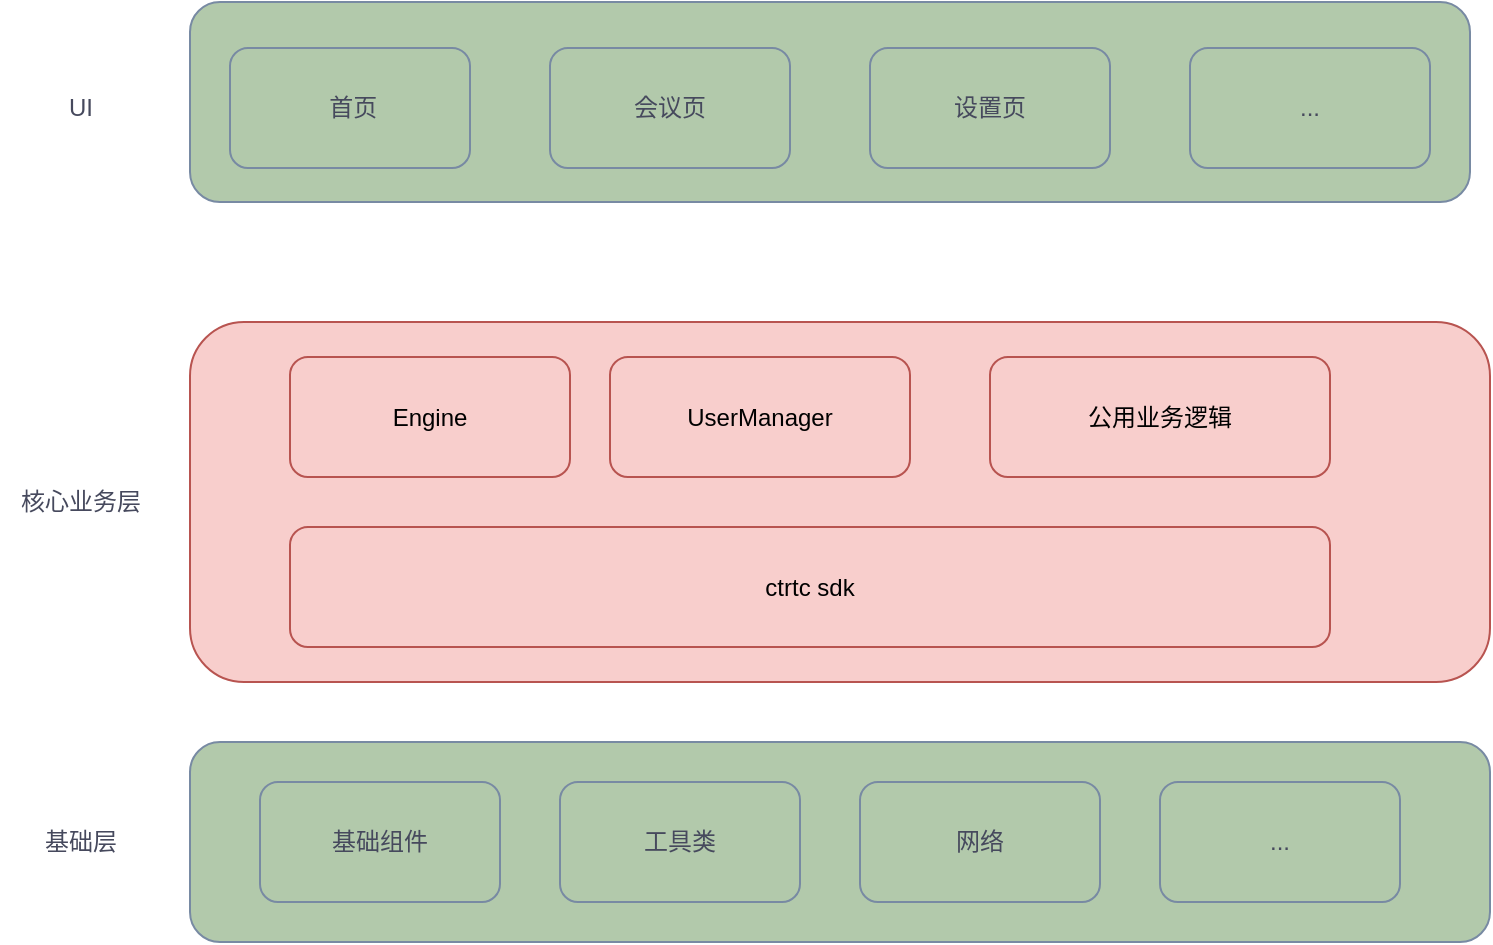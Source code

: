 <mxfile version="24.7.17">
  <diagram name="第 1 页" id="dkYcHAT9oTw72r68LZyz">
    <mxGraphModel dx="1026" dy="564" grid="1" gridSize="10" guides="1" tooltips="1" connect="1" arrows="1" fold="1" page="1" pageScale="1" pageWidth="827" pageHeight="1169" math="0" shadow="0">
      <root>
        <mxCell id="0" />
        <mxCell id="1" parent="0" />
        <mxCell id="69V-SClEr225RSw-9jj0-6" value="" style="rounded=1;whiteSpace=wrap;html=1;strokeColor=#788AA3;fontColor=#46495D;fillColor=#B2C9AB;" vertex="1" parent="1">
          <mxGeometry x="220" y="80" width="640" height="100" as="geometry" />
        </mxCell>
        <mxCell id="69V-SClEr225RSw-9jj0-1" value="&amp;nbsp;首页" style="rounded=1;whiteSpace=wrap;html=1;fillColor=#B2C9AB;strokeColor=#788AA3;labelBackgroundColor=none;fontColor=#46495D;" vertex="1" parent="1">
          <mxGeometry x="240" y="103" width="120" height="60" as="geometry" />
        </mxCell>
        <mxCell id="69V-SClEr225RSw-9jj0-2" value="UI" style="text;html=1;align=center;verticalAlign=middle;resizable=0;points=[];autosize=1;strokeColor=none;fillColor=none;fontColor=#46495D;" vertex="1" parent="1">
          <mxGeometry x="145" y="118" width="40" height="30" as="geometry" />
        </mxCell>
        <mxCell id="69V-SClEr225RSw-9jj0-3" value="会议页" style="rounded=1;whiteSpace=wrap;html=1;fillColor=#B2C9AB;strokeColor=#788AA3;labelBackgroundColor=none;fontColor=#46495D;" vertex="1" parent="1">
          <mxGeometry x="400" y="103" width="120" height="60" as="geometry" />
        </mxCell>
        <mxCell id="69V-SClEr225RSw-9jj0-4" value="设置页" style="rounded=1;whiteSpace=wrap;html=1;fillColor=#B2C9AB;strokeColor=#788AA3;labelBackgroundColor=none;fontColor=#46495D;" vertex="1" parent="1">
          <mxGeometry x="560" y="103" width="120" height="60" as="geometry" />
        </mxCell>
        <mxCell id="69V-SClEr225RSw-9jj0-5" value="..." style="rounded=1;whiteSpace=wrap;html=1;fillColor=#B2C9AB;strokeColor=#788AA3;labelBackgroundColor=none;fontColor=#46495D;" vertex="1" parent="1">
          <mxGeometry x="720" y="103" width="120" height="60" as="geometry" />
        </mxCell>
        <mxCell id="69V-SClEr225RSw-9jj0-7" value="" style="rounded=1;whiteSpace=wrap;html=1;strokeColor=#b85450;fillColor=#f8cecc;" vertex="1" parent="1">
          <mxGeometry x="220" y="240" width="650" height="180" as="geometry" />
        </mxCell>
        <mxCell id="69V-SClEr225RSw-9jj0-8" value="核心业务层" style="text;html=1;align=center;verticalAlign=middle;resizable=0;points=[];autosize=1;strokeColor=none;fillColor=none;fontColor=#46495D;" vertex="1" parent="1">
          <mxGeometry x="125" y="315" width="80" height="30" as="geometry" />
        </mxCell>
        <mxCell id="69V-SClEr225RSw-9jj0-9" value="Engine" style="rounded=1;whiteSpace=wrap;html=1;strokeColor=#b85450;fillColor=#f8cecc;" vertex="1" parent="1">
          <mxGeometry x="270" y="257.5" width="140" height="60" as="geometry" />
        </mxCell>
        <mxCell id="69V-SClEr225RSw-9jj0-10" value="UserManager" style="rounded=1;whiteSpace=wrap;html=1;strokeColor=#b85450;fillColor=#f8cecc;" vertex="1" parent="1">
          <mxGeometry x="430" y="257.5" width="150" height="60" as="geometry" />
        </mxCell>
        <mxCell id="69V-SClEr225RSw-9jj0-11" value="公用业务逻辑" style="rounded=1;whiteSpace=wrap;html=1;strokeColor=#b85450;fillColor=#f8cecc;" vertex="1" parent="1">
          <mxGeometry x="620" y="257.5" width="170" height="60" as="geometry" />
        </mxCell>
        <mxCell id="69V-SClEr225RSw-9jj0-12" value="" style="rounded=1;whiteSpace=wrap;html=1;strokeColor=#788AA3;fontColor=#46495D;fillColor=#B2C9AB;" vertex="1" parent="1">
          <mxGeometry x="220" y="450" width="650" height="100" as="geometry" />
        </mxCell>
        <mxCell id="69V-SClEr225RSw-9jj0-13" value="基础组件" style="rounded=1;whiteSpace=wrap;html=1;strokeColor=#788AA3;fontColor=#46495D;fillColor=#B2C9AB;" vertex="1" parent="1">
          <mxGeometry x="255" y="470" width="120" height="60" as="geometry" />
        </mxCell>
        <mxCell id="69V-SClEr225RSw-9jj0-15" value="工具类" style="rounded=1;whiteSpace=wrap;html=1;strokeColor=#788AA3;fontColor=#46495D;fillColor=#B2C9AB;" vertex="1" parent="1">
          <mxGeometry x="405" y="470" width="120" height="60" as="geometry" />
        </mxCell>
        <mxCell id="69V-SClEr225RSw-9jj0-16" value="网络" style="rounded=1;whiteSpace=wrap;html=1;strokeColor=#788AA3;fontColor=#46495D;fillColor=#B2C9AB;" vertex="1" parent="1">
          <mxGeometry x="555" y="470" width="120" height="60" as="geometry" />
        </mxCell>
        <mxCell id="69V-SClEr225RSw-9jj0-17" value="..." style="rounded=1;whiteSpace=wrap;html=1;strokeColor=#788AA3;fontColor=#46495D;fillColor=#B2C9AB;" vertex="1" parent="1">
          <mxGeometry x="705" y="470" width="120" height="60" as="geometry" />
        </mxCell>
        <mxCell id="69V-SClEr225RSw-9jj0-18" value="基础层" style="text;html=1;align=center;verticalAlign=middle;resizable=0;points=[];autosize=1;strokeColor=none;fillColor=none;fontColor=#46495D;" vertex="1" parent="1">
          <mxGeometry x="135" y="485" width="60" height="30" as="geometry" />
        </mxCell>
        <mxCell id="69V-SClEr225RSw-9jj0-19" value="ctrtc sdk" style="rounded=1;whiteSpace=wrap;html=1;strokeColor=#b85450;fillColor=#f8cecc;" vertex="1" parent="1">
          <mxGeometry x="270" y="342.5" width="520" height="60" as="geometry" />
        </mxCell>
      </root>
    </mxGraphModel>
  </diagram>
</mxfile>
